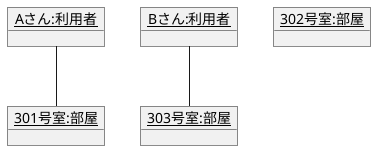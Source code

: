 @startuml
object "<u>Aさん:利用者</u>" as U1 {

}
object "<u>Bさん:利用者</U>" as U2 {

}
object "<u>301号室:部屋</u>" as R301 {

}
object "<u>302号室:部屋</u>" as R302 {

}
object "<u>303号室:部屋</u>" as R303 {

}

U1 -- R301
U2 -- R303
@enduml